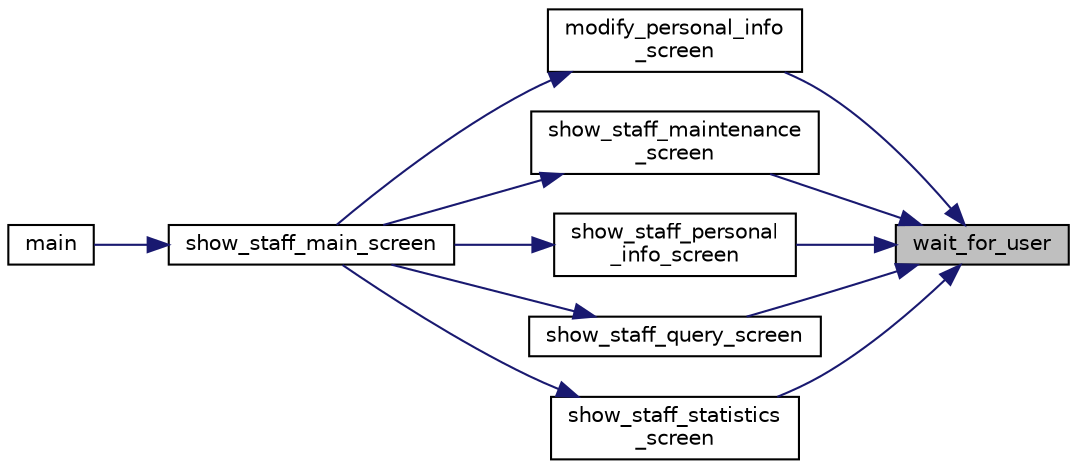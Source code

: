 digraph "wait_for_user"
{
 // LATEX_PDF_SIZE
  edge [fontname="Helvetica",fontsize="10",labelfontname="Helvetica",labelfontsize="10"];
  node [fontname="Helvetica",fontsize="10",shape=record];
  rankdir="RL";
  Node1 [label="wait_for_user",height=0.2,width=0.4,color="black", fillcolor="grey75", style="filled", fontcolor="black",tooltip=" "];
  Node1 -> Node2 [dir="back",color="midnightblue",fontsize="10",style="solid"];
  Node2 [label="modify_personal_info\l_screen",height=0.2,width=0.4,color="black", fillcolor="white", style="filled",URL="$ui__staff_8c.html#a05f2679b59712e16dc96a6fbabb0271f",tooltip=" "];
  Node2 -> Node3 [dir="back",color="midnightblue",fontsize="10",style="solid"];
  Node3 [label="show_staff_main_screen",height=0.2,width=0.4,color="black", fillcolor="white", style="filled",URL="$ui__staff_8c.html#a594bb139f38980ccac4f587ab500cafa",tooltip=" "];
  Node3 -> Node4 [dir="back",color="midnightblue",fontsize="10",style="solid"];
  Node4 [label="main",height=0.2,width=0.4,color="black", fillcolor="white", style="filled",URL="$main_8c.html#ae66f6b31b5ad750f1fe042a706a4e3d4",tooltip=" "];
  Node1 -> Node5 [dir="back",color="midnightblue",fontsize="10",style="solid"];
  Node5 [label="show_staff_maintenance\l_screen",height=0.2,width=0.4,color="black", fillcolor="white", style="filled",URL="$ui__staff_8c.html#ac21d06781f9912ddb4063fa827669980",tooltip=" "];
  Node5 -> Node3 [dir="back",color="midnightblue",fontsize="10",style="solid"];
  Node1 -> Node6 [dir="back",color="midnightblue",fontsize="10",style="solid"];
  Node6 [label="show_staff_personal\l_info_screen",height=0.2,width=0.4,color="black", fillcolor="white", style="filled",URL="$ui__staff_8c.html#a42c511942e1dc3c2941030a7194a495c",tooltip=" "];
  Node6 -> Node3 [dir="back",color="midnightblue",fontsize="10",style="solid"];
  Node1 -> Node7 [dir="back",color="midnightblue",fontsize="10",style="solid"];
  Node7 [label="show_staff_query_screen",height=0.2,width=0.4,color="black", fillcolor="white", style="filled",URL="$ui__staff_8c.html#a4bf9ebb23331ae077ebdb741f9389ad7",tooltip=" "];
  Node7 -> Node3 [dir="back",color="midnightblue",fontsize="10",style="solid"];
  Node1 -> Node8 [dir="back",color="midnightblue",fontsize="10",style="solid"];
  Node8 [label="show_staff_statistics\l_screen",height=0.2,width=0.4,color="black", fillcolor="white", style="filled",URL="$ui__staff_8c.html#ac695bb082f718706b401073887e195b4",tooltip=" "];
  Node8 -> Node3 [dir="back",color="midnightblue",fontsize="10",style="solid"];
}
